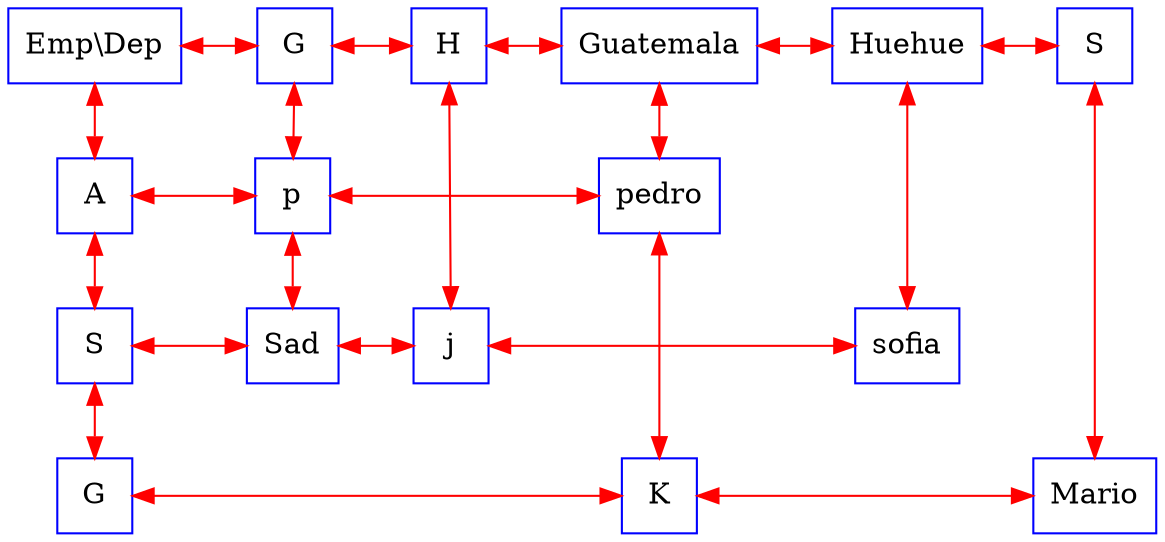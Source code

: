 digraph G {
rankdir = TB;
node [shape=rectangle, color=blue, height=0.5, width=0.5];
edge [color= red];
graph[ nodesep = 0.5];
nodeXY [label="Emp\\Dep"];
nodeXG [label="G"];
nodeXH [label="H"];
nodeXGuatemala [label="Guatemala"];
nodeXHuehue [label="Huehue"];
nodeXS [label="S"];

nodeYA [label="A"];
nodeYS [label="S"];
nodeYG [label="G"];

nodevGA [label="p"];
nodevGuatemalaA [label="pedro"];
nodevGS [label="Sad"];
nodevHS [label="j"];
nodevHuehueS [label="sofia"];
nodevGuatemalaG [label="K"];
nodevSG [label="Mario"];

nodeXY -> nodeXG [dir=both];
nodeXG -> nodeXH [dir=both];
nodeXH -> nodeXGuatemala [dir=both];
nodeXGuatemala -> nodeXHuehue [dir=both];
nodeXHuehue -> nodeXS [dir=both];

nodeXY -> nodeYA [dir=both];
nodeYA -> nodeYS [dir=both];
nodeYS -> nodeYG [dir=both];

nodeXG -> nodevGA [dir=both];
nodevGA -> nodevGS [dir=both];
nodeXH -> nodevHS [dir=both];
nodeXGuatemala -> nodevGuatemalaA [dir=both];
nodevGuatemalaA -> nodevGuatemalaG [dir=both];
nodeXHuehue -> nodevHuehueS [dir=both];
nodeXS -> nodevSG [dir=both];
nodeYA -> nodevGA [constraint=false, dir=both];
nodevGA -> nodevGuatemalaA [constraint=false, dir=both];
nodeYS -> nodevGS [constraint=false, dir=both];
nodevGS -> nodevHS [constraint=false, dir=both];
nodevHS -> nodevHuehueS [constraint=false, dir=both];
nodeYG -> nodevGuatemalaG [constraint=false, dir=both];
nodevGuatemalaG -> nodevSG [constraint=false, dir=both];

{rank=same; nodeXY; nodeXG; nodeXH; nodeXGuatemala; nodeXHuehue; nodeXS; }
{rank=same; nodeYA; nodevGA; nodevGuatemalaA; }
{rank=same; nodeYS; nodevGS; nodevHS; nodevHuehueS; }
{rank=same; nodeYG; nodevGuatemalaG; nodevSG; }
}

